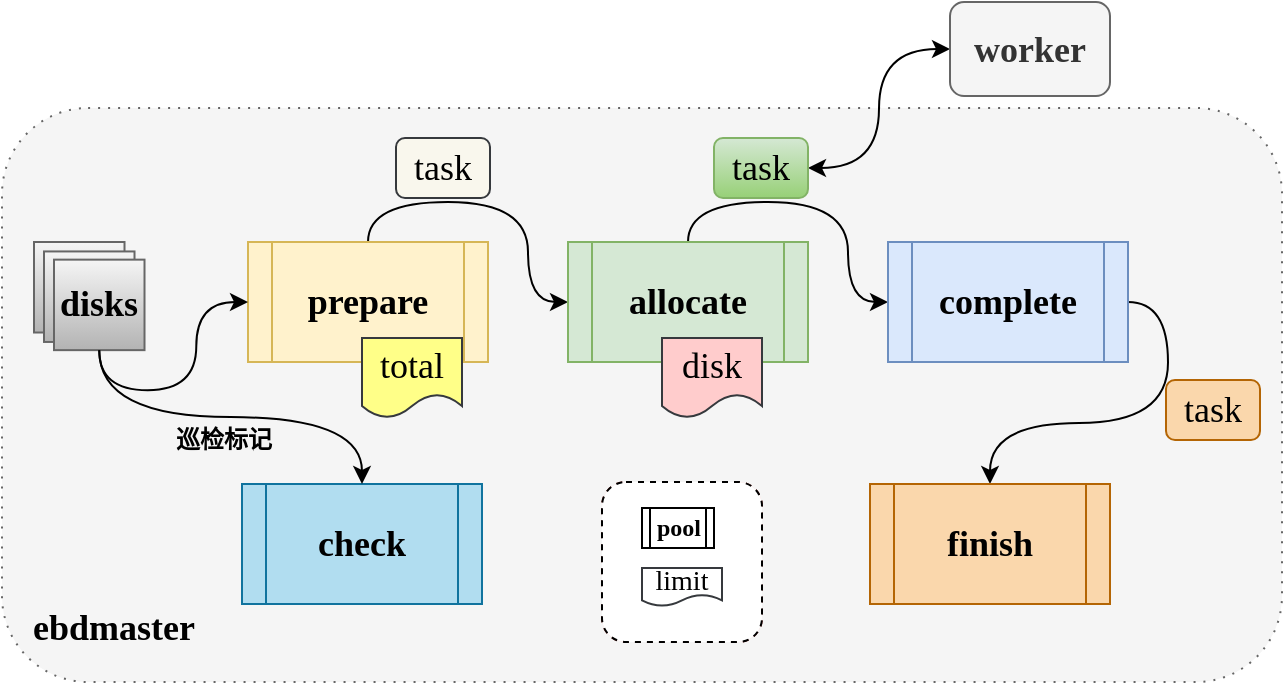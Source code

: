 <mxfile version="24.3.1" type="github">
  <diagram name="第 1 页" id="WYX5S0YwYbf1GDDPEPDr">
    <mxGraphModel dx="877" dy="483" grid="1" gridSize="10" guides="1" tooltips="1" connect="1" arrows="1" fold="1" page="1" pageScale="1" pageWidth="850" pageHeight="1100" math="0" shadow="0">
      <root>
        <mxCell id="0" />
        <mxCell id="1" parent="0" />
        <mxCell id="NiW2eiOY3ZpJNWlqC-_T-49" value="" style="rounded=1;whiteSpace=wrap;html=1;dashed=1;dashPattern=1 4;fillColor=#f5f5f5;fontColor=#333333;strokeColor=#666666;" vertex="1" parent="1">
          <mxGeometry x="50" y="293" width="640" height="287" as="geometry" />
        </mxCell>
        <mxCell id="NiW2eiOY3ZpJNWlqC-_T-13" style="edgeStyle=orthogonalEdgeStyle;curved=1;rounded=0;orthogonalLoop=1;jettySize=auto;html=1;exitX=0.5;exitY=0;exitDx=0;exitDy=0;entryX=0;entryY=0.5;entryDx=0;entryDy=0;" edge="1" parent="1" source="NiW2eiOY3ZpJNWlqC-_T-1" target="NiW2eiOY3ZpJNWlqC-_T-2">
          <mxGeometry relative="1" as="geometry" />
        </mxCell>
        <mxCell id="NiW2eiOY3ZpJNWlqC-_T-1" value="&lt;font style=&quot;font-size: 18px;&quot; face=&quot;Comic Sans MS&quot;&gt;&lt;b&gt;prepare&lt;/b&gt;&lt;/font&gt;" style="shape=process;whiteSpace=wrap;html=1;backgroundOutline=1;fillColor=#fff2cc;strokeColor=#d6b656;" vertex="1" parent="1">
          <mxGeometry x="173" y="360" width="120" height="60" as="geometry" />
        </mxCell>
        <mxCell id="NiW2eiOY3ZpJNWlqC-_T-12" style="edgeStyle=orthogonalEdgeStyle;curved=1;rounded=0;orthogonalLoop=1;jettySize=auto;html=1;exitX=0.5;exitY=0;exitDx=0;exitDy=0;entryX=0;entryY=0.5;entryDx=0;entryDy=0;" edge="1" parent="1" source="NiW2eiOY3ZpJNWlqC-_T-2" target="NiW2eiOY3ZpJNWlqC-_T-3">
          <mxGeometry relative="1" as="geometry" />
        </mxCell>
        <mxCell id="NiW2eiOY3ZpJNWlqC-_T-2" value="&lt;font style=&quot;font-size: 18px;&quot; face=&quot;Comic Sans MS&quot;&gt;&lt;b&gt;allocate&lt;/b&gt;&lt;/font&gt;" style="shape=process;whiteSpace=wrap;html=1;backgroundOutline=1;fillColor=#d5e8d4;strokeColor=#82b366;" vertex="1" parent="1">
          <mxGeometry x="333" y="360" width="120" height="60" as="geometry" />
        </mxCell>
        <mxCell id="NiW2eiOY3ZpJNWlqC-_T-36" style="edgeStyle=orthogonalEdgeStyle;curved=1;rounded=0;orthogonalLoop=1;jettySize=auto;html=1;exitX=1;exitY=0.5;exitDx=0;exitDy=0;" edge="1" parent="1" source="NiW2eiOY3ZpJNWlqC-_T-3" target="NiW2eiOY3ZpJNWlqC-_T-4">
          <mxGeometry relative="1" as="geometry" />
        </mxCell>
        <mxCell id="NiW2eiOY3ZpJNWlqC-_T-3" value="&lt;font style=&quot;font-size: 18px;&quot; face=&quot;Comic Sans MS&quot;&gt;&lt;b&gt;complete&lt;/b&gt;&lt;/font&gt;" style="shape=process;whiteSpace=wrap;html=1;backgroundOutline=1;fillColor=#dae8fc;strokeColor=#6c8ebf;" vertex="1" parent="1">
          <mxGeometry x="493" y="360" width="120" height="60" as="geometry" />
        </mxCell>
        <mxCell id="NiW2eiOY3ZpJNWlqC-_T-4" value="&lt;font style=&quot;font-size: 18px;&quot; face=&quot;Comic Sans MS&quot;&gt;&lt;b&gt;finish&lt;/b&gt;&lt;/font&gt;" style="shape=process;whiteSpace=wrap;html=1;backgroundOutline=1;fillColor=#fad7ac;strokeColor=#b46504;" vertex="1" parent="1">
          <mxGeometry x="484" y="481" width="120" height="60" as="geometry" />
        </mxCell>
        <mxCell id="NiW2eiOY3ZpJNWlqC-_T-5" value="&lt;font style=&quot;font-size: 18px;&quot; face=&quot;Comic Sans MS&quot;&gt;&lt;b&gt;check&lt;/b&gt;&lt;/font&gt;" style="shape=process;whiteSpace=wrap;html=1;backgroundOutline=1;fillColor=#b1ddf0;strokeColor=#10739e;" vertex="1" parent="1">
          <mxGeometry x="170" y="481" width="120" height="60" as="geometry" />
        </mxCell>
        <mxCell id="NiW2eiOY3ZpJNWlqC-_T-15" value="&lt;font face=&quot;Comic Sans MS&quot; style=&quot;font-size: 18px;&quot;&gt;task&lt;/font&gt;" style="rounded=1;whiteSpace=wrap;html=1;fillColor=#f9f7ed;strokeColor=#36393d;" vertex="1" parent="1">
          <mxGeometry x="247" y="308" width="47" height="30" as="geometry" />
        </mxCell>
        <mxCell id="NiW2eiOY3ZpJNWlqC-_T-53" style="edgeStyle=orthogonalEdgeStyle;curved=1;rounded=0;orthogonalLoop=1;jettySize=auto;html=1;exitX=1;exitY=0.5;exitDx=0;exitDy=0;entryX=0;entryY=0.5;entryDx=0;entryDy=0;endArrow=classic;endFill=1;startArrow=classic;startFill=1;" edge="1" parent="1" source="NiW2eiOY3ZpJNWlqC-_T-17" target="NiW2eiOY3ZpJNWlqC-_T-52">
          <mxGeometry relative="1" as="geometry" />
        </mxCell>
        <mxCell id="NiW2eiOY3ZpJNWlqC-_T-17" value="&lt;font face=&quot;Comic Sans MS&quot; style=&quot;font-size: 18px;&quot;&gt;task&lt;/font&gt;" style="rounded=1;whiteSpace=wrap;html=1;fillColor=#d5e8d4;strokeColor=#82b366;gradientColor=#97d077;" vertex="1" parent="1">
          <mxGeometry x="406" y="308" width="47" height="30" as="geometry" />
        </mxCell>
        <mxCell id="NiW2eiOY3ZpJNWlqC-_T-19" value="&lt;font face=&quot;Comic Sans MS&quot; style=&quot;font-size: 18px;&quot;&gt;task&lt;/font&gt;" style="rounded=1;whiteSpace=wrap;html=1;fillColor=#fad7ac;strokeColor=#b46504;" vertex="1" parent="1">
          <mxGeometry x="632" y="429" width="47" height="30" as="geometry" />
        </mxCell>
        <mxCell id="NiW2eiOY3ZpJNWlqC-_T-25" value="" style="group;" vertex="1" connectable="0" parent="1">
          <mxGeometry x="63" y="356" width="80" height="80" as="geometry" />
        </mxCell>
        <mxCell id="NiW2eiOY3ZpJNWlqC-_T-23" value="" style="whiteSpace=wrap;html=1;aspect=fixed;fillColor=#f5f5f5;gradientColor=#b3b3b3;strokeColor=#666666;" vertex="1" parent="NiW2eiOY3ZpJNWlqC-_T-25">
          <mxGeometry x="3" y="4" width="45.253" height="45.253" as="geometry" />
        </mxCell>
        <mxCell id="NiW2eiOY3ZpJNWlqC-_T-22" value="" style="whiteSpace=wrap;html=1;aspect=fixed;fillColor=#f5f5f5;gradientColor=#b3b3b3;strokeColor=#666666;" vertex="1" parent="NiW2eiOY3ZpJNWlqC-_T-25">
          <mxGeometry x="8" y="8.727" width="45.253" height="45.253" as="geometry" />
        </mxCell>
        <mxCell id="NiW2eiOY3ZpJNWlqC-_T-24" value="&lt;font face=&quot;Comic Sans MS&quot; style=&quot;font-size: 18px;&quot;&gt;&lt;b&gt;disks&lt;/b&gt;&lt;/font&gt;" style="whiteSpace=wrap;html=1;aspect=fixed;fillColor=#f5f5f5;gradientColor=#b3b3b3;strokeColor=#666666;" vertex="1" parent="NiW2eiOY3ZpJNWlqC-_T-25">
          <mxGeometry x="13" y="12.818" width="45.253" height="45.253" as="geometry" />
        </mxCell>
        <mxCell id="NiW2eiOY3ZpJNWlqC-_T-27" style="edgeStyle=orthogonalEdgeStyle;curved=1;rounded=0;orthogonalLoop=1;jettySize=auto;html=1;exitX=0.5;exitY=1;exitDx=0;exitDy=0;entryX=0;entryY=0.5;entryDx=0;entryDy=0;" edge="1" parent="1" source="NiW2eiOY3ZpJNWlqC-_T-24" target="NiW2eiOY3ZpJNWlqC-_T-1">
          <mxGeometry relative="1" as="geometry" />
        </mxCell>
        <mxCell id="NiW2eiOY3ZpJNWlqC-_T-30" style="edgeStyle=orthogonalEdgeStyle;curved=1;rounded=0;orthogonalLoop=1;jettySize=auto;html=1;exitX=0.5;exitY=1;exitDx=0;exitDy=0;entryX=0.5;entryY=0;entryDx=0;entryDy=0;" edge="1" parent="1" source="NiW2eiOY3ZpJNWlqC-_T-24" target="NiW2eiOY3ZpJNWlqC-_T-5">
          <mxGeometry relative="1" as="geometry" />
        </mxCell>
        <mxCell id="NiW2eiOY3ZpJNWlqC-_T-32" value="&lt;font face=&quot;Helvetica&quot; style=&quot;font-size: 12px;&quot;&gt;&lt;b style=&quot;&quot;&gt;巡检标记&lt;/b&gt;&lt;/font&gt;" style="text;strokeColor=none;align=center;fillColor=none;html=1;verticalAlign=middle;whiteSpace=wrap;rounded=0;" vertex="1" parent="1">
          <mxGeometry x="131" y="444" width="60" height="30" as="geometry" />
        </mxCell>
        <mxCell id="NiW2eiOY3ZpJNWlqC-_T-40" value="&lt;font face=&quot;Comic Sans MS&quot; style=&quot;font-size: 18px;&quot;&gt;total&lt;/font&gt;" style="shape=document;whiteSpace=wrap;html=1;boundedLbl=1;fillColor=#ffff88;strokeColor=#36393d;" vertex="1" parent="1">
          <mxGeometry x="230" y="408" width="50" height="40" as="geometry" />
        </mxCell>
        <mxCell id="NiW2eiOY3ZpJNWlqC-_T-41" value="&lt;font face=&quot;Comic Sans MS&quot; style=&quot;font-size: 18px;&quot;&gt;disk&lt;/font&gt;" style="shape=document;whiteSpace=wrap;html=1;boundedLbl=1;fillColor=#ffcccc;strokeColor=#36393d;" vertex="1" parent="1">
          <mxGeometry x="380" y="408" width="50" height="40" as="geometry" />
        </mxCell>
        <mxCell id="NiW2eiOY3ZpJNWlqC-_T-47" value="" style="group;rounded=1;strokeColor=#b85450;dashed=1;container=0;fillColor=#f8cecc;" vertex="1" connectable="0" parent="1">
          <mxGeometry x="350" y="480" width="80" height="80" as="geometry" />
        </mxCell>
        <mxCell id="NiW2eiOY3ZpJNWlqC-_T-45" value="" style="whiteSpace=wrap;html=1;aspect=fixed;rounded=1;dashed=1;" vertex="1" parent="1">
          <mxGeometry x="350" y="480" width="80" height="80" as="geometry" />
        </mxCell>
        <mxCell id="NiW2eiOY3ZpJNWlqC-_T-42" value="&lt;b style=&quot;font-family: &amp;quot;Comic Sans MS&amp;quot;;&quot;&gt;pool&lt;/b&gt;" style="shape=process;whiteSpace=wrap;html=1;backgroundOutline=1;" vertex="1" parent="1">
          <mxGeometry x="370" y="493" width="36" height="20" as="geometry" />
        </mxCell>
        <mxCell id="NiW2eiOY3ZpJNWlqC-_T-44" value="&lt;font style=&quot;font-size: 14px;&quot; face=&quot;Comic Sans MS&quot;&gt;limit&lt;/font&gt;" style="shape=document;whiteSpace=wrap;html=1;boundedLbl=1;fillColor=default;strokeColor=#36393d;" vertex="1" parent="1">
          <mxGeometry x="370" y="523" width="40" height="19" as="geometry" />
        </mxCell>
        <mxCell id="NiW2eiOY3ZpJNWlqC-_T-51" value="&lt;font face=&quot;Comic Sans MS&quot; style=&quot;font-size: 18px;&quot;&gt;&lt;b&gt;ebdmaster&lt;/b&gt;&lt;/font&gt;" style="text;strokeColor=none;align=center;fillColor=none;html=1;verticalAlign=middle;whiteSpace=wrap;rounded=0;" vertex="1" parent="1">
          <mxGeometry x="76" y="538" width="60" height="30" as="geometry" />
        </mxCell>
        <mxCell id="NiW2eiOY3ZpJNWlqC-_T-52" value="&lt;b&gt;&lt;font style=&quot;font-size: 18px;&quot; face=&quot;Comic Sans MS&quot;&gt;worker&lt;/font&gt;&lt;/b&gt;" style="rounded=1;whiteSpace=wrap;html=1;fillColor=#f5f5f5;fontColor=#333333;strokeColor=#666666;" vertex="1" parent="1">
          <mxGeometry x="524" y="240" width="80" height="47" as="geometry" />
        </mxCell>
      </root>
    </mxGraphModel>
  </diagram>
</mxfile>
